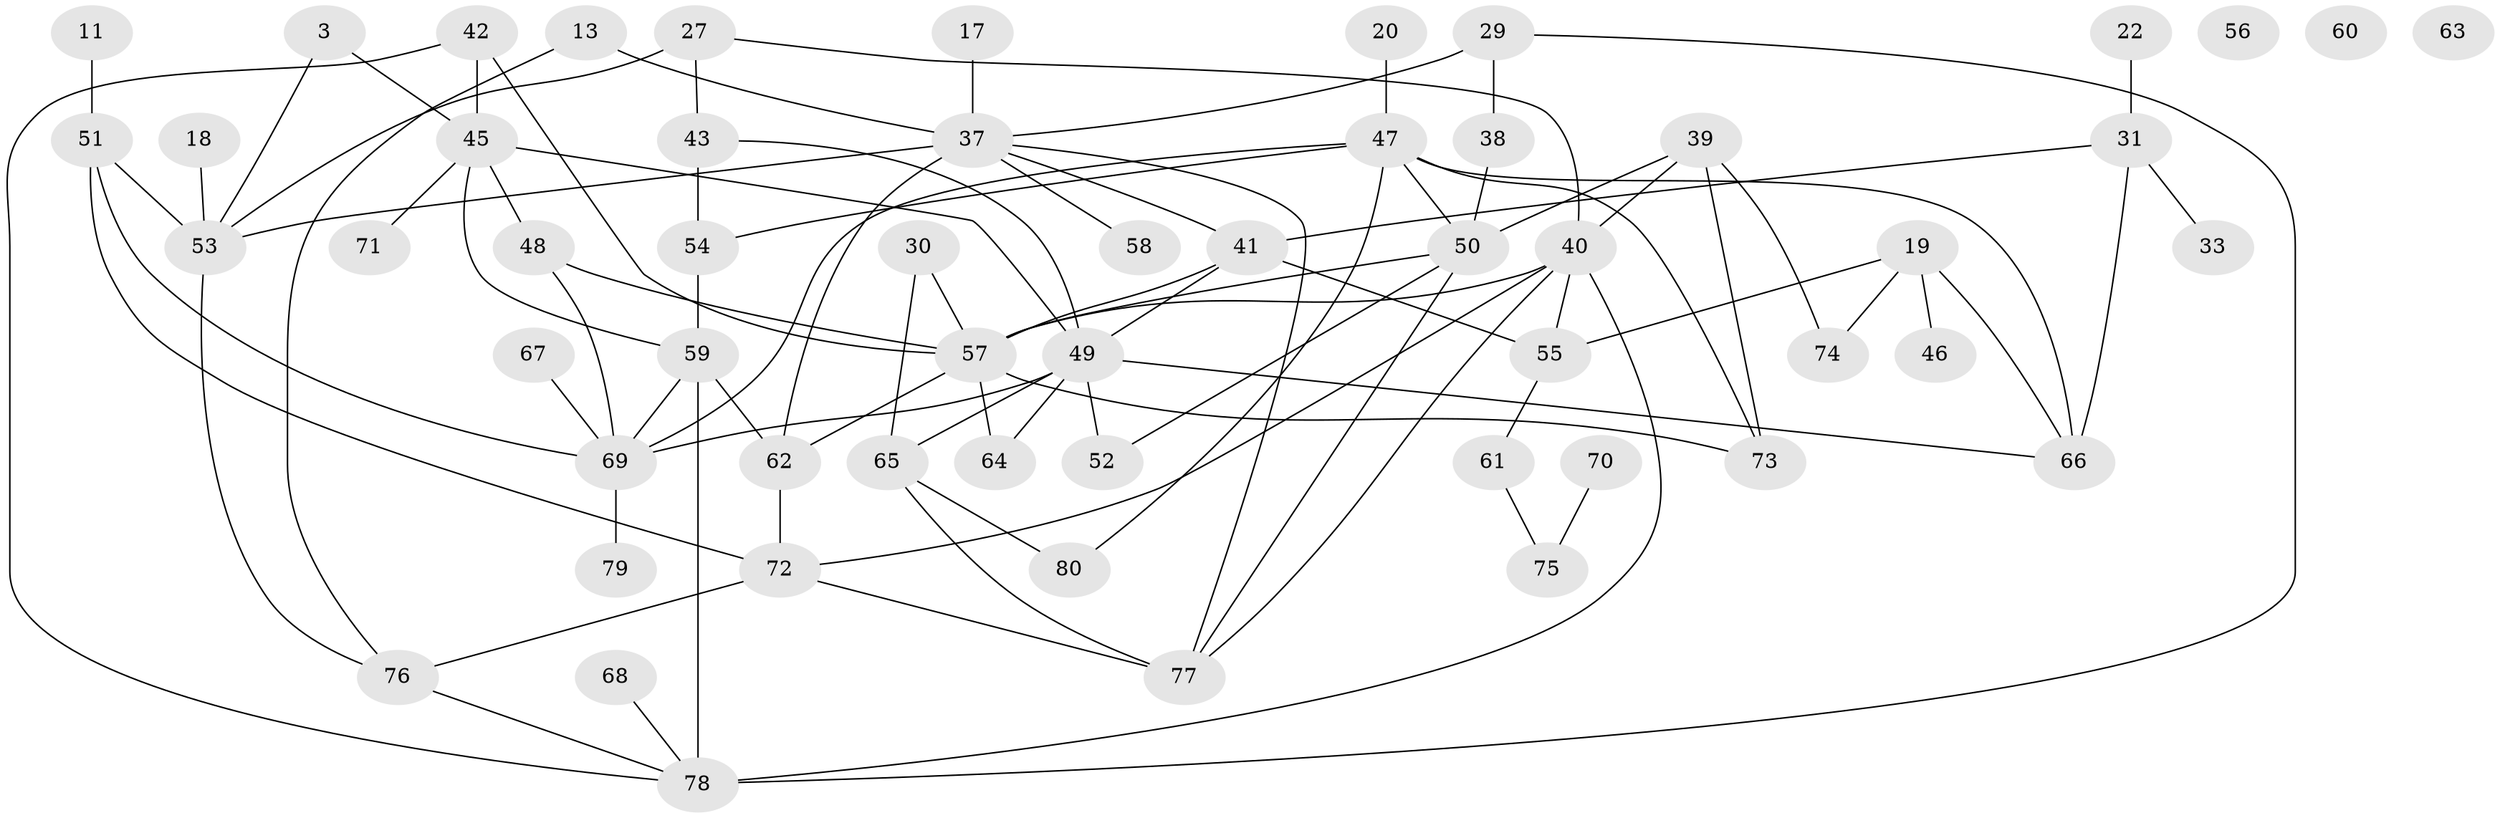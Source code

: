 // original degree distribution, {3: 0.225, 2: 0.1875, 6: 0.0625, 4: 0.2, 1: 0.175, 5: 0.075, 7: 0.0125, 9: 0.0125, 10: 0.0125, 0: 0.0375}
// Generated by graph-tools (version 1.1) at 2025/43/03/04/25 21:43:24]
// undirected, 56 vertices, 90 edges
graph export_dot {
graph [start="1"]
  node [color=gray90,style=filled];
  3;
  11;
  13;
  17;
  18;
  19;
  20;
  22;
  27;
  29;
  30;
  31;
  33;
  37 [super="+5"];
  38;
  39;
  40 [super="+23+36"];
  41 [super="+15+26"];
  42 [super="+24"];
  43;
  45 [super="+9"];
  46;
  47;
  48;
  49;
  50 [super="+2"];
  51;
  52;
  53 [super="+12"];
  54 [super="+32"];
  55;
  56;
  57 [super="+25"];
  58;
  59 [super="+1"];
  60;
  61;
  62;
  63;
  64;
  65 [super="+44"];
  66 [super="+10+35"];
  67;
  68;
  69 [super="+14"];
  70;
  71;
  72 [super="+34"];
  73 [super="+28"];
  74;
  75;
  76;
  77 [super="+21"];
  78 [super="+16"];
  79;
  80 [super="+6"];
  3 -- 45;
  3 -- 53;
  11 -- 51;
  13 -- 76;
  13 -- 37;
  17 -- 37;
  18 -- 53;
  19 -- 46;
  19 -- 55;
  19 -- 66;
  19 -- 74;
  20 -- 47;
  22 -- 31;
  27 -- 43;
  27 -- 53 [weight=2];
  27 -- 40;
  29 -- 38;
  29 -- 78;
  29 -- 37;
  30 -- 65;
  30 -- 57;
  31 -- 33;
  31 -- 41;
  31 -- 66;
  37 -- 62;
  37 -- 53 [weight=2];
  37 -- 77;
  37 -- 58;
  37 -- 41;
  38 -- 50;
  39 -- 50;
  39 -- 73;
  39 -- 74;
  39 -- 40;
  40 -- 55;
  40 -- 78 [weight=2];
  40 -- 72;
  40 -- 77;
  40 -- 57 [weight=2];
  41 -- 57;
  41 -- 55;
  41 -- 49;
  42 -- 45 [weight=2];
  42 -- 78;
  42 -- 57;
  43 -- 49;
  43 -- 54;
  45 -- 48;
  45 -- 49;
  45 -- 71;
  45 -- 59;
  47 -- 50 [weight=2];
  47 -- 54;
  47 -- 66 [weight=2];
  47 -- 69;
  47 -- 80;
  47 -- 73;
  48 -- 69;
  48 -- 57;
  49 -- 52;
  49 -- 64;
  49 -- 65 [weight=2];
  49 -- 66;
  49 -- 69 [weight=2];
  50 -- 77;
  50 -- 52;
  50 -- 57;
  51 -- 53 [weight=2];
  51 -- 72;
  51 -- 69;
  53 -- 76;
  54 -- 59;
  55 -- 61;
  57 -- 64;
  57 -- 62;
  57 -- 73;
  59 -- 62;
  59 -- 69;
  59 -- 78;
  61 -- 75;
  62 -- 72;
  65 -- 80;
  65 -- 77;
  67 -- 69;
  68 -- 78;
  69 -- 79;
  70 -- 75;
  72 -- 76;
  72 -- 77;
  76 -- 78;
}
